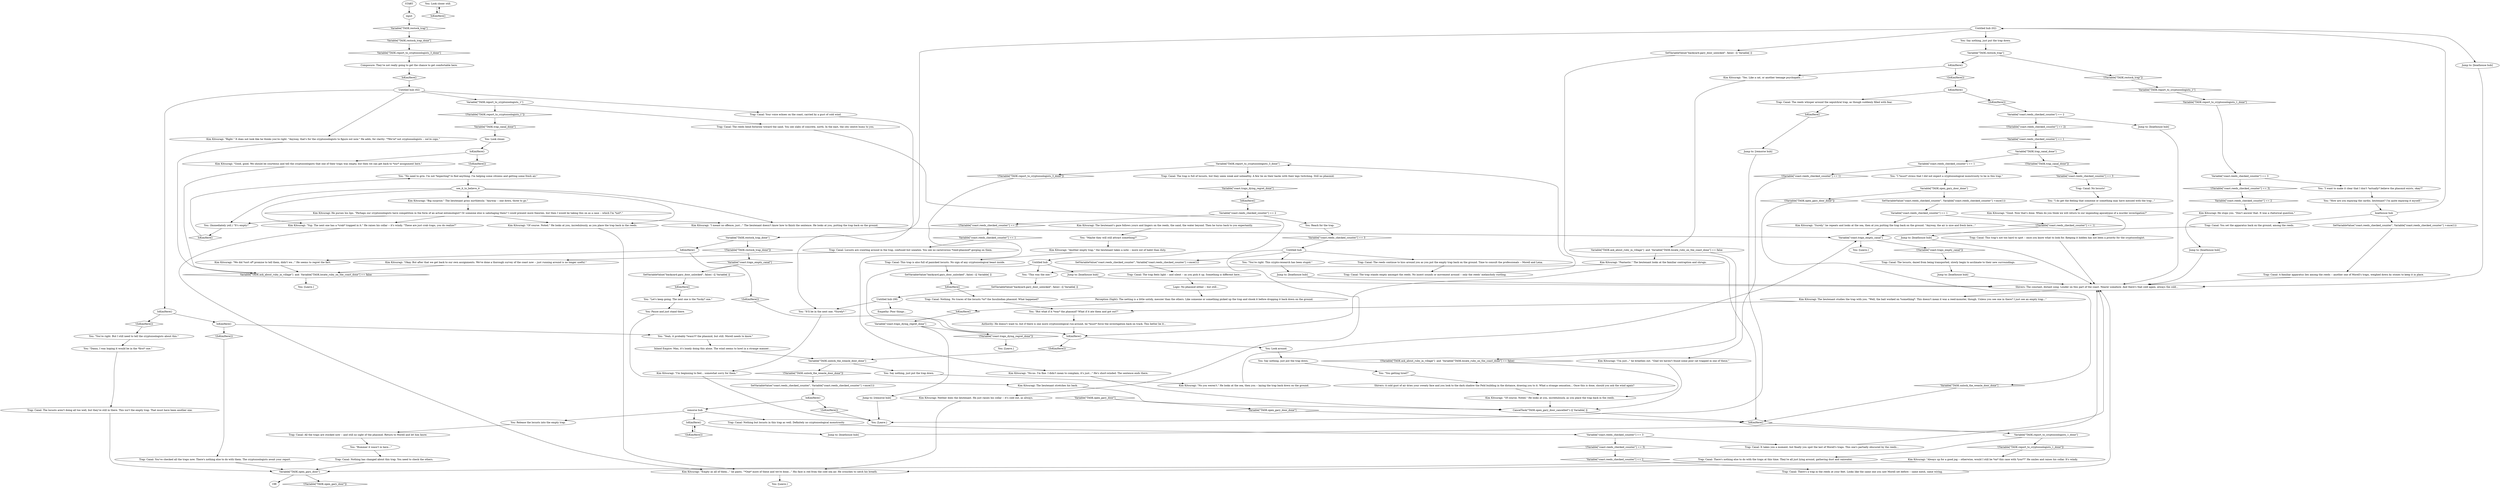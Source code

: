 # COAST ORB / reeds near sunken car
# These reeds are near your sunken car. The interactable reeds you can search when Morell tells you to check the phasmid traps. There are traps in these reeds.
# ==================================================
digraph G {
	  0 [label="START"];
	  1 [label="input"];
	  2 [label="Kim Kitsuragi: The lieutenant's gaze follows yours and lingers on the reeds, the sand, the water beyond. Then he turns back to you expectantly."];
	  3 [label="Jump to: [remorse hub]"];
	  4 [label="You: \"Maybe they will still attract something?\""];
	  5 [label="You: Release the locusts into the empty trap."];
	  6 [label="You: \"This was the one.\""];
	  7 [label="Jump to: [boathouse hub]"];
	  8 [label="Kim Kitsuragi: The lieutenant studies the trap with you. \"Well, the bait worked on *something*. This doesn't mean it was a reed-monster, though. Unless you see one in there? I just see an empty trap...\""];
	  9 [label="You: Look closer still."];
	  10 [label="You: \"It'll be in the next one. *Surely*.\""];
	  11 [label="You: \"You're right. This crypto-research has been stupid.\""];
	  12 [label="Kim Kitsuragi: \"Yup. The next one has a *crab* trapped in it.\" He raises his collar -- it's windy. \"These are just crab traps, you do realize?\""];
	  13 [label="You: Pause and just stand there."];
	  14 [label="Trap: Canal: Nothing but locusts in this trap as well. Definitely no cryptozoological monstrosity."];
	  15 [label="Kim Kitsuragi: He stops you. \"Don't answer that. It was a rhetorical question.\""];
	  16 [label="Trap: Canal: This trap's not too hard to spot -- once you know what to look for. Keeping it hidden has not been a priority for the cryptozoologist."];
	  17 [label="Trap: Canal: There's a trap in the reeds at your feet. Looks like the same one you saw Morell set before -- same mesh, same wiring."];
	  18 [label="Kim Kitsuragi: \"I'm just...\" he breathes out. \"Glad we haven't found some poor cat trapped in one of these.\""];
	  19 [label="Trap: Canal: Nothing has changed about this trap. You need to check the others."];
	  20 [label="You: Look closer."];
	  21 [label="Untitled hub (08)"];
	  22 [label="Perception (Sight): The netting is a little untidy, messier than the others. Like someone or something picked up the trap and shook it before dropping it back down on the ground."];
	  23 [label="You: \"But what if it *was* the phasmid? What if it ate them and got out?\""];
	  24 [label="Kim Kitsuragi: \"Of course. Noted.\" He looks at you, incredulously, as you place the trap back in the reeds."];
	  25 [label="You: \"How are you enjoying the cardio, lieutenant? I'm quite enjoying it myself.\""];
	  26 [label="Jump to: [boathouse hub]"];
	  27 [label="IsKimHere()"];
	  28 [label="IsKimHere()", shape=diamond];
	  29 [label="!(IsKimHere())", shape=diamond];
	  30 [label="Trap: Canal: The reeds whisper around the sepulchral trap, as though suddenly filled with fear."];
	  31 [label="Kim Kitsuragi: The lieutenant stretches his back."];
	  32 [label="Kim Kitsuragi: \"No you weren't.\" He looks at the sea, then you -- laying the trap back down on the ground."];
	  33 [label="Trap: Canal: The locusts aren't doing all too well, but they're still in there. This isn't the empty trap. That must have been another one."];
	  34 [label="Trap: Canal: The locusts, dazed from being transported, slowly begin to acclimate to their new surroundings."];
	  35 [label="Trap: Canal: All the traps are stocked now -- and still no sight of the phasmid. Return to Morell and let him know."];
	  36 [label="Kim Kitsuragi: \"No-no. I'm fine. I didn't mean to complain, it's just...\" He's short-winded. The sentence ends there."];
	  37 [label="Shivers: A cold gust of air dries your sweaty face and you look to the dark shadow the Feld building in the distance, drawing you to it. What a strange sensation... Once this is done, should you ask the wind again?"];
	  38 [label="You: [Leave.]"];
	  39 [label="You: \"Bummer it wasn't in here...\""];
	  40 [label="Trap: Canal: Your voice echoes on the coast, carried by a gust of cold wind."];
	  41 [label="You: \"No need to grin. I'm not *expecting* to find anything. I'm helping some citizens and getting some fresh air.\""];
	  42 [label="SetVariableValue(\"coast.reeds_checked_counter\", Variable[\"coast.reeds_checked_counter\"] +once(1)) "];
	  43 [label="Logic: No phasmid either -- but still..."];
	  44 [label="You: \"I do get the feeling that someone or something may have messed with the trap...\""];
	  45 [label="Kim Kitsuragi: \"Big surprise.\" The lieutenant grins mirthlessly. \"Anyway -- one down, three to go.\""];
	  46 [label="Variable[\"TASK.report_to_cryptozoologists_1_done\"]"];
	  47 [label="Variable[\"TASK.report_to_cryptozoologists_1_done\"]", shape=diamond];
	  48 [label="!(Variable[\"TASK.report_to_cryptozoologists_1_done\"])", shape=diamond];
	  49 [label="Trap: Canal: There's nothing else to do with the traps at this time. They're all just lying around, gathering dust and rainwater."];
	  50 [label="Variable[\"coast.reeds_checked_counter\"] == 3"];
	  51 [label="Variable[\"coast.reeds_checked_counter\"] == 3", shape=diamond];
	  52 [label="!(Variable[\"coast.reeds_checked_counter\"] == 3)", shape=diamond];
	  53 [label="You: \"I want to make it clear that I don't *actually* believe the phasmid exists, okay?\""];
	  54 [label="SetVariableValue(\"backyard.gary_door_unlocked\", false) --[[ Variable[ ]]"];
	  55 [label="IsKimHere()"];
	  56 [label="IsKimHere()", shape=diamond];
	  57 [label="!(IsKimHere())", shape=diamond];
	  58 [label="remorse hub"];
	  59 [label="You: [Leave.]"];
	  60 [label="IsKimHere()"];
	  61 [label="IsKimHere()", shape=diamond];
	  62 [label="!(IsKimHere())", shape=diamond];
	  63 [label="You: Look around."];
	  64 [label="SetVariableValue(\"coast.reeds_checked_counter\", Variable[\"coast.reeds_checked_counter\"] +once(1)) "];
	  65 [label="Variable[\"coast.reeds_checked_counter\"] == 3"];
	  66 [label="Variable[\"coast.reeds_checked_counter\"] == 3", shape=diamond];
	  67 [label="!(Variable[\"coast.reeds_checked_counter\"] == 3)", shape=diamond];
	  68 [label="Trap: Canal: It takes you a moment, but finally you spot the last of Morell's traps. This one's partially obscured by the reeds..."];
	  69 [label="Trap: Canal: No locusts!"];
	  70 [label="IsKimHere()"];
	  71 [label="IsKimHere()", shape=diamond];
	  72 [label="!(IsKimHere())", shape=diamond];
	  73 [label="Kim Kitsuragi: \"Good, good. We should be courteous and tell the cryptozoologists that one of their traps was empty, but then we can get back to *our* assignment here.\""];
	  74 [label="Jump to: [boathouse hub]"];
	  75 [label="Kim Kitsuragi: \"Of course. Noted.\" He looks at you, incredulously, as you place the trap back in the reeds."];
	  76 [label="Variable[\"TASK.open_gary_door_done\"]"];
	  77 [label="Variable[\"TASK.open_gary_door_done\"]", shape=diamond];
	  78 [label="!(Variable[\"TASK.open_gary_door_done\"])", shape=diamond];
	  79 [label="SetVariableValue(\"coast.reeds_checked_counter\", Variable[\"coast.reeds_checked_counter\"] +once(1)) "];
	  80 [label="SetVariableValue(\"backyard.gary_door_unlocked\", false) --[[ Variable[ ]]"];
	  81 [label="Variable[\"coast.reeds_checked_counter\"] == 1"];
	  82 [label="Variable[\"coast.reeds_checked_counter\"] == 1", shape=diamond];
	  83 [label="!(Variable[\"coast.reeds_checked_counter\"] == 1)", shape=diamond];
	  84 [label="Kim Kitsuragi: \"Surely,\" he repeats and looks at the sea, then at you putting the trap back on the ground. \"Anyway, the air is nice and fresh here...\""];
	  85 [label="Kim Kitsuragi: \"I'm beginning to feel... somewhat sorry for them.\""];
	  86 [label="Variable[\"coast.reeds_checked_counter\"] == 2"];
	  87 [label="Variable[\"coast.reeds_checked_counter\"] == 2", shape=diamond];
	  88 [label="!(Variable[\"coast.reeds_checked_counter\"] == 2)", shape=diamond];
	  89 [label="You: Reach for the trap."];
	  90 [label="Trap: Canal: You set the apparatus back on the ground, among the reeds."];
	  91 [label="Variable[\"TASK.restock_trap\"]"];
	  92 [label="Variable[\"TASK.restock_trap\"]", shape=diamond];
	  93 [label="!(Variable[\"TASK.restock_trap\"])", shape=diamond];
	  94 [label="IsKimHere()"];
	  95 [label="IsKimHere()", shape=diamond];
	  96 [label="!(IsKimHere())", shape=diamond];
	  97 [label="Kim Kitsuragi: \"Yes. Like a cat, or another teenage psychopath...\""];
	  98 [label="Kim Kitsuragi: \"Another empty trap,\" the lieutenant takes a note -- more out of habit than duty."];
	  99 [label="Trap: Canal: Nothing. No traces of the locusts *or* the Insulindian phasmid. What happened?"];
	  100 [label="Variable[\"coast.reeds_checked_counter\"] == 2"];
	  101 [label="Variable[\"coast.reeds_checked_counter\"] == 2", shape=diamond];
	  102 [label="!(Variable[\"coast.reeds_checked_counter\"] == 2)", shape=diamond];
	  103 [label="Jump to: [boathouse hub]"];
	  104 [label="Trap: Canal: The trap stands empty amongst the reeds. No insect sounds or movement around -- only the reeds' melancholy rustling."];
	  105 [label="SetVariableValue(\"backyard.gary_door_unlocked\", false) --[[ Variable[ ]]"];
	  106 [label="Trap: Canal: A familiar apparatus lies among the reeds -- another one of Morell's traps, weighed down by stones to keep it in place."];
	  107 [label="Variable[\"TASK.trap_canal_done\"]"];
	  108 [label="Variable[\"TASK.trap_canal_done\"]", shape=diamond];
	  109 [label="!(Variable[\"TASK.trap_canal_done\"])", shape=diamond];
	  110 [label="Variable[\"coast.reeds_checked_counter\"] == 1"];
	  111 [label="Variable[\"coast.reeds_checked_counter\"] == 1", shape=diamond];
	  112 [label="!(Variable[\"coast.reeds_checked_counter\"] == 1)", shape=diamond];
	  113 [label="You: \"I *must* stress that I did not expect a cryptozoological monstrosity to be in this trap.\""];
	  114 [label="Variable[\"TASK.report_to_cryptozoologists_1\"]"];
	  115 [label="Variable[\"TASK.report_to_cryptozoologists_1\"]", shape=diamond];
	  116 [label="!(Variable[\"TASK.report_to_cryptozoologists_1\"])", shape=diamond];
	  117 [label="Trap: Canal: The reeds bend forlornly toward the sand. You see slabs of concrete, north. In the east, the city centre hums to you."];
	  118 [label="You: Say nothing, just put the trap down."];
	  119 [label="You: Say nothing, just put the trap down."];
	  120 [label="Trap: Canal: The reeds continue to hiss around you as you put the empty trap back on the ground. Time to consult the professionals -- Morell and Lena."];
	  121 [label="You: \"You're right. But I still need to tell the cryptozoologists about this.\""];
	  122 [label="You: (Immediately yell.) \"It's empty!\""];
	  123 [label="Empathy: Poor things..."];
	  124 [label="You: [Leave.]"];
	  125 [label="IsKimHere()"];
	  126 [label="IsKimHere()", shape=diamond];
	  127 [label="!(IsKimHere())", shape=diamond];
	  128 [label="Jump to: [boathouse hub]"];
	  129 [label="Variable[\"TASK.unlock_the_weasle_door_done\"]"];
	  130 [label="Variable[\"TASK.unlock_the_weasle_door_done\"]", shape=diamond];
	  131 [label="!(Variable[\"TASK.unlock_the_weasle_door_done\"])", shape=diamond];
	  132 [label="You: Say nothing, just put the trap down."];
	  133 [label="Kim Kitsuragi: \"Right.\" It does not look like he thinks you're right. \"Anyway, that's for the cryptozoologists to figure out now.\" He adds, for clarity: \"*We're* not cryptozoologists -- we're cops.\""];
	  134 [label="Authority: He doesn't want to, but if there is one more cryptozoological run-around, he *must* force the investigation back on track. This better be it..."];
	  135 [label="Jump to: [boathouse hub]"];
	  136 [label="Kim Kitsuragi: \"Empty as all of them...\" he pants. \"*One* more of these and we're done...\" His face is red from the cold sea air. He crouches to catch his breath."];
	  137 [label="You: \"Let's keep going. The next one is the *lucky* one.\""];
	  138 [label="Variable[\"TASK.restock_trap_done\"]"];
	  139 [label="Variable[\"TASK.restock_trap_done\"]", shape=diamond];
	  140 [label="!(Variable[\"TASK.restock_trap_done\"])", shape=diamond];
	  141 [label="IsKimHere()"];
	  142 [label="IsKimHere()", shape=diamond];
	  143 [label="!(IsKimHere())", shape=diamond];
	  144 [label="Kim Kitsuragi: \"We did *sort of* promise to tell them, didn't we...\" He seems to regret the fact."];
	  145 [label="Inland Empire: Man, it's lonely doing this alone. The wind seems to howl in a strange manner..."];
	  146 [label="Trap: Canal: You've checked all the traps now. There's nothing else to do with them. The cryptozoologists await your report."];
	  147 [label="Kim Kitsuragi: \"Always up for a good jog -- otherwise, would I still be *on* this case with *you*?\" He smiles and raises his collar. It's windy."];
	  148 [label="boathouse hub"];
	  149 [label="Shivers: The constant, distant song. Louder on this part of the coast. Nearer somehow. And there's that cold again, always the cold..."];
	  150 [label="Untitled hub"];
	  151 [label="Variable[\"TASK.report_to_cryptozoologists_3_done\"]"];
	  152 [label="Variable[\"TASK.report_to_cryptozoologists_3_done\"]", shape=diamond];
	  153 [label="!(Variable[\"TASK.report_to_cryptozoologists_3_done\"])", shape=diamond];
	  154 [label="Trap: Canal: The trap is full of locusts, but they seem weak and unhealthy. A few lie on their backs with their legs twitching. Still no phasmid."];
	  155 [label="Composure: They're not really going to get the chance to get comfortable here."];
	  156 [label="Jump to: [boathouse hub]"];
	  157 [label="CancelTask(\"TASK.open_gary_door_cancelled\")--[[ Variable[ ]]"];
	  158 [label="SetVariableValue(\"coast.reeds_checked_counter\", Variable[\"coast.reeds_checked_counter\"] +once(1)) "];
	  159 [label="Kim Kitsuragi: \"Okay. But after that we get back to our own assignments. We've done a thorough survey of the coast now -- just running around is no longer useful.\""];
	  160 [label="You: \"Damn, I was hoping it would be in the *first* one.\""];
	  161 [label="Kim Kitsuragi: Neither does the lieutenant. He just raises his collar -- it's cold out, as always."];
	  162 [label="You: \"You getting tired?\""];
	  163 [label="IsKimHere()"];
	  164 [label="IsKimHere()", shape=diamond];
	  165 [label="!(IsKimHere())", shape=diamond];
	  166 [label="IsKimHere()"];
	  167 [label="IsKimHere()", shape=diamond];
	  168 [label="!(IsKimHere())", shape=diamond];
	  169 [label="You: \"Yeah, it probably *wasn't* the phasmid, but still. Morell needs to know.\""];
	  170 [label="Kim Kitsuragi: \"I meant no offence, just...\" The lieutenant doesn't know how to finish the sentence. He looks at you, putting the trap back on the ground."];
	  171 [label="see_it_to_believe_it"];
	  172 [label="Variable[\"coast.traps_dying_regret_done\"]"];
	  173 [label="Variable[\"coast.traps_dying_regret_done\"]", shape=diamond];
	  174 [label="!(Variable[\"coast.traps_dying_regret_done\"])", shape=diamond];
	  175 [label="Jump to: [remorse hub]"];
	  176 [label="Variable[\"TASK.ask_about_ruby_in_village\"]  and  Variable[\"TASK.locate_ruby_on_the_coast_done\"] == false"];
	  177 [label="Variable[\"TASK.ask_about_ruby_in_village\"]  and  Variable[\"TASK.locate_ruby_on_the_coast_done\"] == false", shape=diamond];
	  178 [label="!(Variable[\"TASK.ask_about_ruby_in_village\"]  and  Variable[\"TASK.locate_ruby_on_the_coast_done\"] == false)", shape=diamond];
	  179 [label="Kim Kitsuragi: \"Fantastic.\" The lieutenant looks at the familiar contraption and shrugs."];
	  180 [label="SetVariableValue(\"backyard.gary_door_unlocked\", false) --[[ Variable[ ]]"];
	  181 [label="Trap: Canal: The trap feels light -- and silent -- as you pick it up. Something is different here..."];
	  182 [label="Untitled hub"];
	  183 [label="Kim Kitsuragi: He purses his lips. \"Perhaps our cryptozoologists have competition in the form of an actual entomologist? Or someone else is sabotaging them? I could present more theories, but then I would be taking this on as a case -- which I'm *not*.\""];
	  184 [label="Kim Kitsuragi: \"Good. Now that's done. When do you think we will return to our impending apocalypse of a murder investigation?\""];
	  185 [label="Untitled hub (02)"];
	  186 [label="You: [Leave.]"];
	  187 [label="Untitled hub (02)"];
	  188 [label="Trap: Canal: This trap is also full of panicked locusts. No sign of any cryptozoological beast inside."];
	  189 [label="Trap: Canal: Locusts are crawling around in the trap, confused but uneaten. You see no carnivorous *reed-phasmid* gorging on them."];
	  190 [label="Jump to: [boathouse hub]"];
	  191 [label="Variable[\"coast.traps_empty_canal\"]"];
	  192 [label="Variable[\"coast.traps_empty_canal\"]", shape=diamond];
	  193 [label="!(Variable[\"coast.traps_empty_canal\"])", shape=diamond];
	  194 [label="You: [Leave.]"];
	  195 [label="Variable[\"TASK.open_gary_door\"]"];
	  196 [label="Variable[\"TASK.open_gary_door\"]", shape=diamond];
	  197 [label="!(Variable[\"TASK.open_gary_door\"])", shape=diamond];
	  0 -> 1
	  1 -> 92
	  2 -> 4
	  3 -> 59
	  4 -> 98
	  5 -> 35
	  6 -> 180
	  7 -> 149
	  8 -> 23
	  9 -> 28
	  10 -> 85
	  11 -> 74
	  12 -> 136
	  13 -> 31
	  14 -> 65
	  15 -> 135
	  16 -> 149
	  17 -> 149
	  18 -> 157
	  19 -> 195
	  20 -> 70
	  21 -> 10
	  21 -> 123
	  22 -> 164
	  23 -> 134
	  24 -> 136
	  25 -> 148
	  26 -> 149
	  27 -> 29
	  27 -> 30
	  28 -> 9
	  29 -> 100
	  30 -> 126
	  31 -> 157
	  32 -> 191
	  33 -> 195
	  34 -> 156
	  35 -> 39
	  36 -> 157
	  37 -> 75
	  39 -> 19
	  40 -> 10
	  41 -> 171
	  42 -> 181
	  43 -> 22
	  44 -> 184
	  45 -> 183
	  46 -> 48
	  46 -> 49
	  47 -> 50
	  48 -> 147
	  49 -> 195
	  50 -> 52
	  50 -> 53
	  51 -> 182
	  52 -> 87
	  53 -> 25
	  54 -> 95
	  55 -> 57
	  55 -> 58
	  56 -> 86
	  57 -> 59
	  58 -> 125
	  58 -> 5
	  58 -> 14
	  60 -> 62
	  60 -> 63
	  61 -> 137
	  62 -> 129
	  63 -> 118
	  64 -> 106
	  65 -> 67
	  65 -> 68
	  66 -> 69
	  67 -> 101
	  68 -> 149
	  69 -> 44
	  70 -> 72
	  70 -> 73
	  71 -> 41
	  72 -> 41
	  73 -> 177
	  74 -> 149
	  75 -> 157
	  76 -> 78
	  76 -> 79
	  77 -> 95
	  78 -> 130
	  79 -> 81
	  80 -> 167
	  81 -> 83
	  81 -> 84
	  82 -> 189
	  83 -> 190
	  84 -> 191
	  85 -> 59
	  86 -> 88
	  86 -> 89
	  87 -> 15
	  88 -> 82
	  89 -> 51
	  90 -> 191
	  91 -> 93
	  91 -> 94
	  92 -> 139
	  93 -> 115
	  94 -> 96
	  94 -> 97
	  95 -> 46
	  96 -> 27
	  97 -> 176
	  98 -> 188
	  99 -> 23
	  100 -> 102
	  100 -> 103
	  101 -> 17
	  102 -> 111
	  103 -> 149
	  104 -> 151
	  105 -> 61
	  106 -> 149
	  107 -> 109
	  107 -> 110
	  108 -> 20
	  109 -> 66
	  110 -> 112
	  110 -> 113
	  111 -> 107
	  112 -> 18
	  113 -> 76
	  114 -> 116
	  114 -> 117
	  115 -> 47
	  116 -> 108
	  117 -> 150
	  118 -> 162
	  119 -> 91
	  120 -> 104
	  121 -> 160
	  122 -> 71
	  125 -> 128
	  125 -> 127
	  126 -> 3
	  127 -> 125
	  128 -> 149
	  129 -> 131
	  129 -> 132
	  130 -> 95
	  131 -> 158
	  132 -> 32
	  133 -> 177
	  134 -> 60
	  135 -> 149
	  136 -> 186
	  137 -> 13
	  138 -> 140
	  138 -> 141
	  139 -> 152
	  140 -> 192
	  141 -> 144
	  141 -> 143
	  142 -> 185
	  143 -> 60
	  144 -> 177
	  145 -> 129
	  146 -> 195
	  147 -> 136
	  148 -> 64
	  148 -> 90
	  148 -> 187
	  149 -> 8
	  150 -> 60
	  150 -> 6
	  150 -> 7
	  151 -> 153
	  151 -> 154
	  152 -> 155
	  153 -> 36
	  154 -> 173
	  155 -> 142
	  156 -> 149
	  157 -> 95
	  158 -> 55
	  159 -> 177
	  160 -> 33
	  161 -> 136
	  162 -> 37
	  163 -> 165
	  163 -> 166
	  164 -> 172
	  165 -> 121
	  166 -> 168
	  166 -> 169
	  167 -> 99
	  168 -> 146
	  169 -> 145
	  170 -> 191
	  171 -> 170
	  171 -> 12
	  171 -> 45
	  171 -> 24
	  171 -> 122
	  172 -> 174
	  172 -> 175
	  173 -> 56
	  174 -> 124
	  175 -> 59
	  176 -> 178
	  176 -> 179
	  177 -> 38
	  178 -> 75
	  179 -> 60
	  179 -> 6
	  180 -> 21
	  181 -> 43
	  182 -> 120
	  182 -> 161
	  182 -> 42
	  182 -> 11
	  183 -> 24
	  183 -> 170
	  183 -> 12
	  183 -> 122
	  184 -> 16
	  185 -> 40
	  185 -> 114
	  185 -> 163
	  185 -> 133
	  187 -> 138
	  187 -> 26
	  187 -> 54
	  187 -> 119
	  188 -> 80
	  189 -> 159
	  190 -> 149
	  191 -> 193
	  191 -> 194
	  192 -> 105
	  193 -> 34
	  195 -> 197
	  195 -> 198
	  196 -> 77
}

